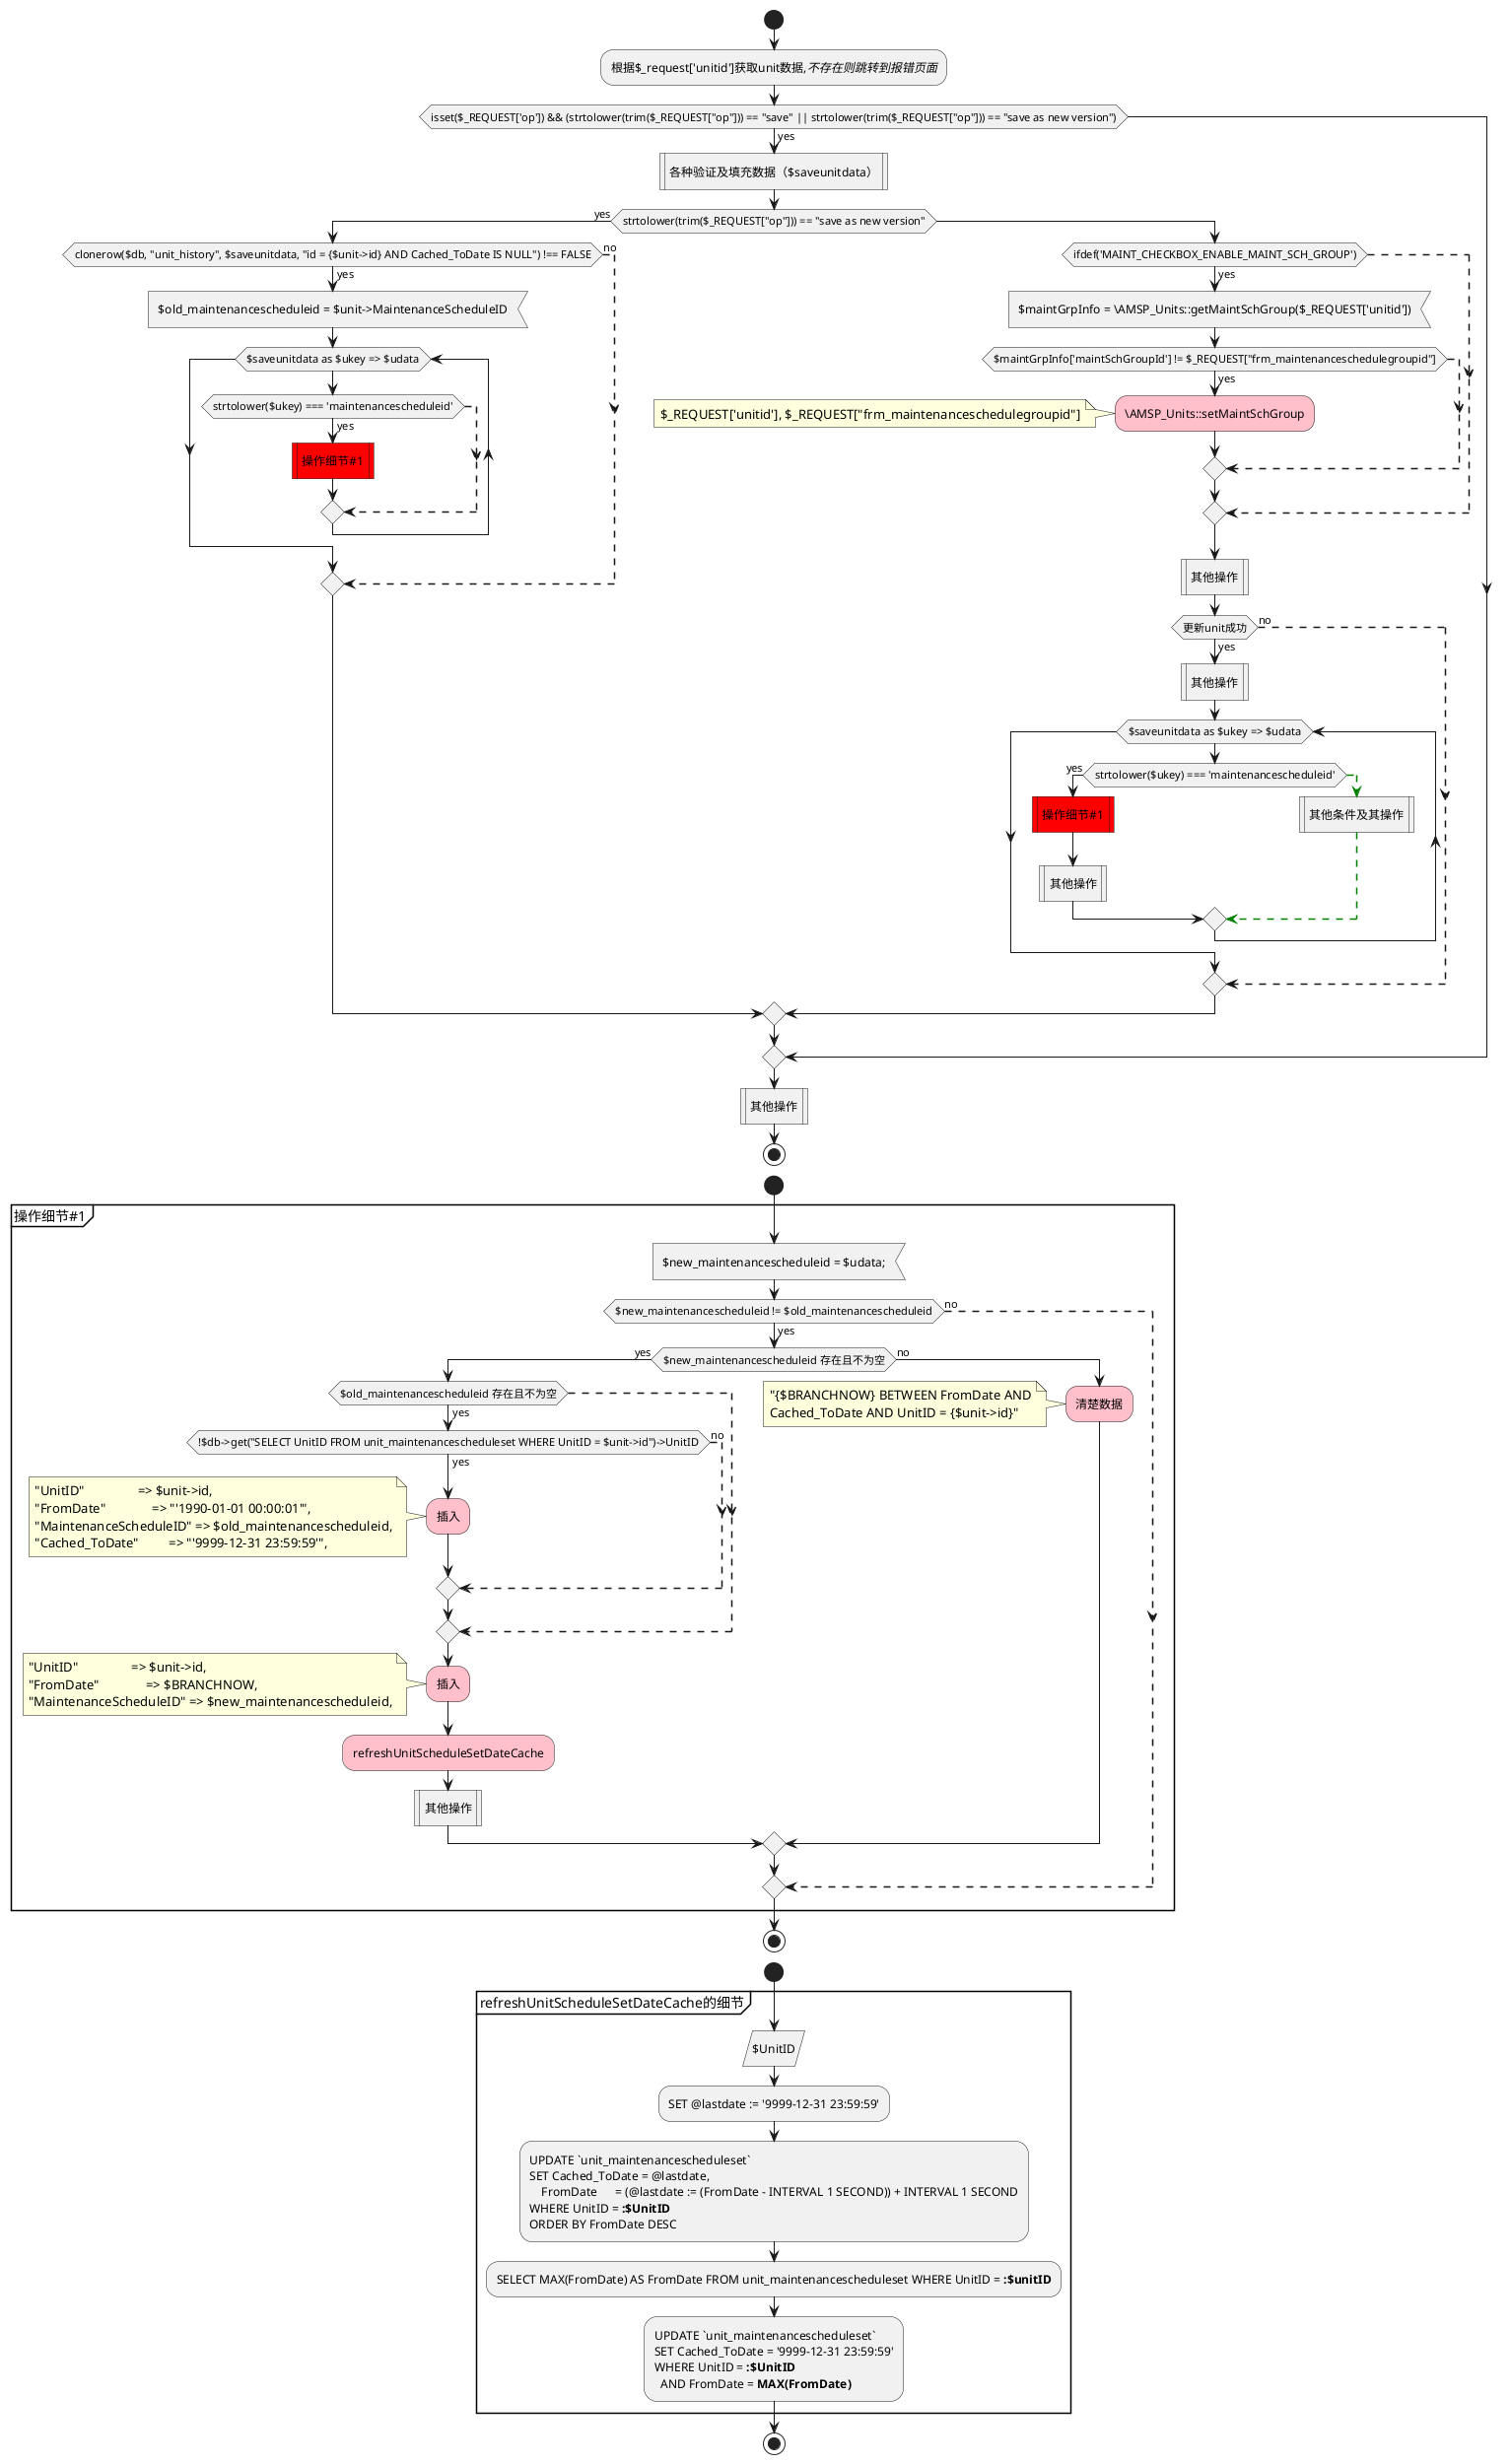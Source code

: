 @startuml

start

:根据$_request['unitid']获取unit数据,<i>不存在则跳转到报错页面</i>;

if (isset($_REQUEST['op']) && (strtolower(trim($_REQUEST["op"])) == "save" || strtolower(trim($_REQUEST["op"])) == "save as new version")) then (yes)
    :各种验证及填充数据（$saveunitdata）|
    if (strtolower(trim($_REQUEST["op"])) == "save as new version") then (yes)
        if (clonerow($db, "unit_history", $saveunitdata, "id = {$unit->id} AND Cached_ToDate IS NULL") !== FALSE) then (yes)
            :$old_maintenancescheduleid = $unit->MaintenanceScheduleID<
            while ($saveunitdata as $ukey => $udata)
                if (strtolower($ukey) === 'maintenancescheduleid') then (yes)
                    #red:操作细节#1|
                else
                    -[dashed]->
                endif
            endwhile
        else (no)
            -[dashed]->
        endif
    else
        if (ifdef('MAINT_CHECKBOX_ENABLE_MAINT_SCH_GROUP')) then (yes)
            :$maintGrpInfo = \AMSP_Units::getMaintSchGroup($_REQUEST['unitid'])<
            if ($maintGrpInfo['maintSchGroupId'] != $_REQUEST["frm_maintenanceschedulegroupid"]) then (yes)
                #pink:\AMSP_Units::setMaintSchGroup;
                note
                    $_REQUEST['unitid'], $_REQUEST["frm_maintenanceschedulegroupid"]
                end note
            else
                -[dashed]->
            endif
        else
            -[dashed]->
        endif
        
        :其他操作|
        
        if (更新unit成功) then (yes)
            :其他操作|
            while ($saveunitdata as $ukey => $udata)
                if (strtolower($ukey) === 'maintenancescheduleid') then (yes)
                    #red:操作细节#1|
                    :其他操作|
                else
                    -[dashed,#green]->
                    :其他条件及其操作|
                    -[dashed,#green]->
                endif
            endwhile
        else (no)
            -[dashed]->
        endif
    endif
endif

:其他操作|

stop

start
partition (操作细节#1) {
    :$new_maintenancescheduleid = $udata;<
    if($new_maintenancescheduleid != $old_maintenancescheduleid) then (yes)
        if ($new_maintenancescheduleid 存在且不为空) then (yes)
            if ($old_maintenancescheduleid 存在且不为空) then (yes)
                if (!$db->get("SELECT UnitID FROM unit_maintenancescheduleset WHERE UnitID = $unit->id")->UnitID) then (yes)
                    #pink:插入;
                    note
                        "UnitID"                => $unit->id,
                        "FromDate"              => "'1990-01-01 00:00:01'",
                        "MaintenanceScheduleID" => $old_maintenancescheduleid,
                        "Cached_ToDate"         => "'9999-12-31 23:59:59'",
                    end note
                else (no)
                    -[dashed]->
                endif
            else
                -[dashed]->
            endif
            #pink:插入;
            note
                "UnitID"                => $unit->id,
                "FromDate"              => $BRANCHNOW,
                "MaintenanceScheduleID" => $new_maintenancescheduleid,
            end note
            #pink:refreshUnitScheduleSetDateCache;
            :其他操作|
        else (no)
            #pink:清楚数据;
            note
                "{$BRANCHNOW} BETWEEN FromDate AND
                Cached_ToDate AND UnitID = {$unit->id}"
            end note
        endif
    else (no)
        -[dashed]->
    endif
}
stop

start
partition (refreshUnitScheduleSetDateCache的细节) {
:$UnitID/
:SET @lastdate := '9999-12-31 23:59:59';

:UPDATE `unit_maintenancescheduleset`
SET Cached_ToDate = @lastdate,
    FromDate      = (@lastdate := (FromDate - INTERVAL 1 SECOND)) + INTERVAL 1 SECOND
WHERE UnitID = <b>:$UnitID</b>
ORDER BY FromDate DESC;

:SELECT MAX(FromDate) AS FromDate FROM unit_maintenancescheduleset WHERE UnitID = <b>:$unitID</b>;

:UPDATE `unit_maintenancescheduleset`
SET Cached_ToDate = '9999-12-31 23:59:59'
WHERE UnitID = <b>:$UnitID</b>
  AND FromDate = <b>MAX(FromDate)</b>;
}
stop

@enduml
